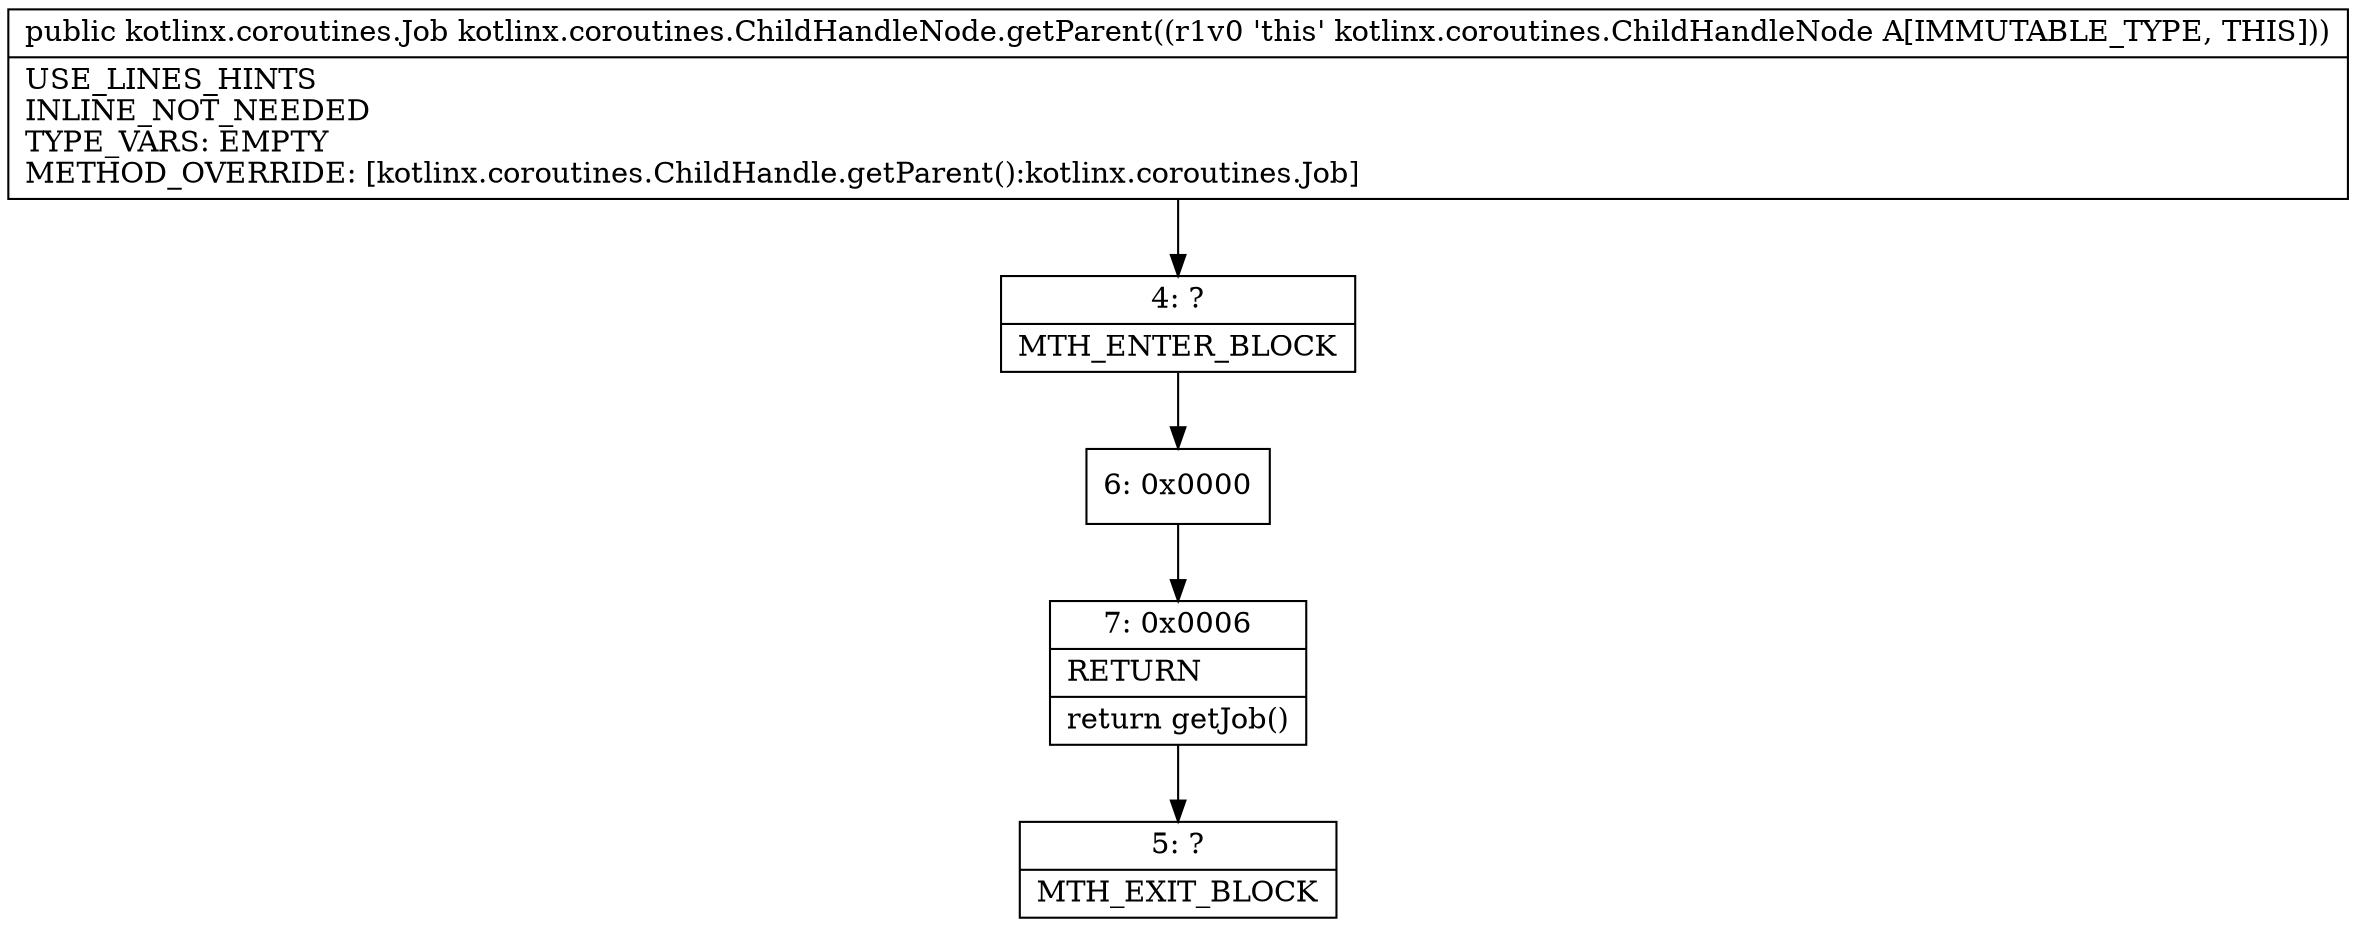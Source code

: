 digraph "CFG forkotlinx.coroutines.ChildHandleNode.getParent()Lkotlinx\/coroutines\/Job;" {
Node_4 [shape=record,label="{4\:\ ?|MTH_ENTER_BLOCK\l}"];
Node_6 [shape=record,label="{6\:\ 0x0000}"];
Node_7 [shape=record,label="{7\:\ 0x0006|RETURN\l|return getJob()\l}"];
Node_5 [shape=record,label="{5\:\ ?|MTH_EXIT_BLOCK\l}"];
MethodNode[shape=record,label="{public kotlinx.coroutines.Job kotlinx.coroutines.ChildHandleNode.getParent((r1v0 'this' kotlinx.coroutines.ChildHandleNode A[IMMUTABLE_TYPE, THIS]))  | USE_LINES_HINTS\lINLINE_NOT_NEEDED\lTYPE_VARS: EMPTY\lMETHOD_OVERRIDE: [kotlinx.coroutines.ChildHandle.getParent():kotlinx.coroutines.Job]\l}"];
MethodNode -> Node_4;Node_4 -> Node_6;
Node_6 -> Node_7;
Node_7 -> Node_5;
}

